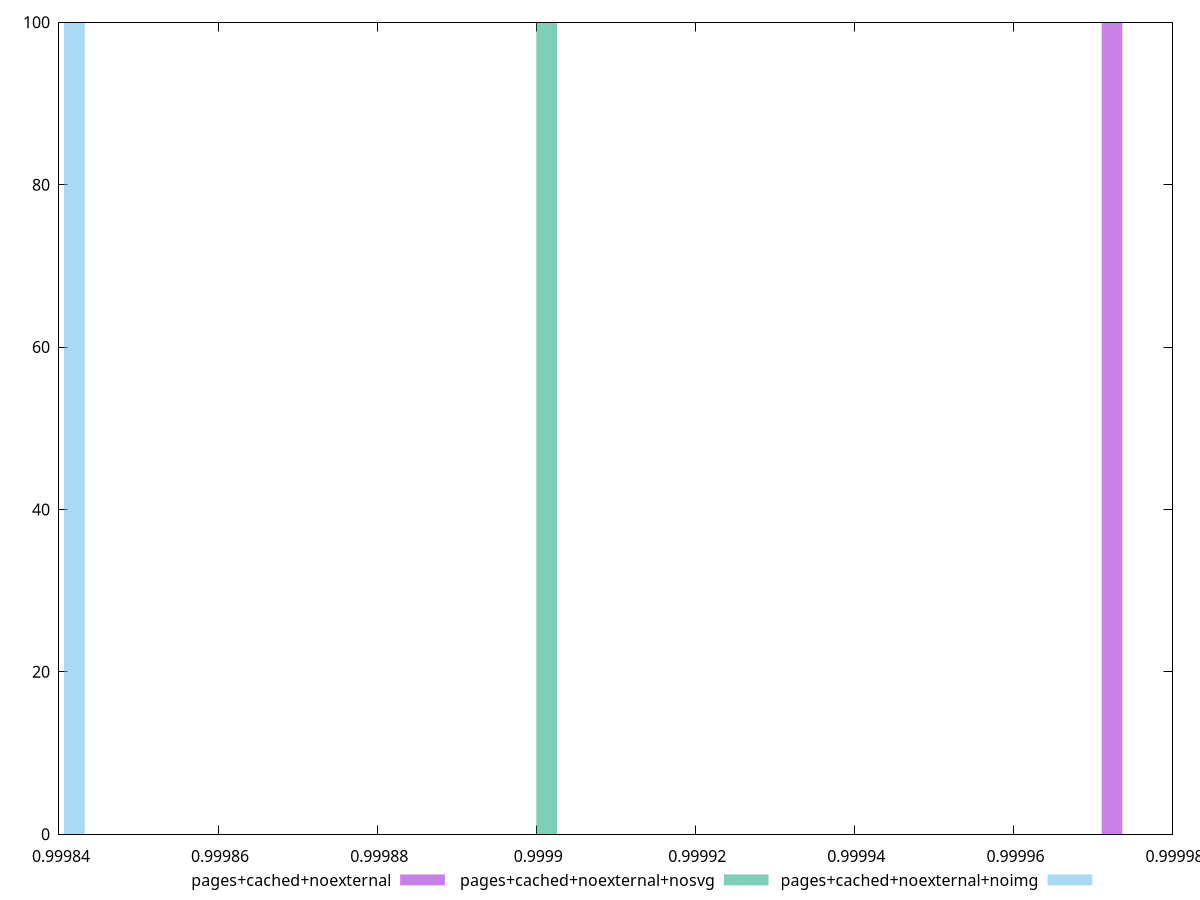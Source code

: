 $_pagesCachedNoexternal <<EOF
0.9999723939892163 100
EOF
$_pagesCachedNoexternalNosvg <<EOF
0.9999013149726909 100
EOF
$_pagesCachedNoexternalNoimg <<EOF
0.9998419324465514 100
EOF
set key outside below
set terminal pngcairo
set output "report_00004_2020-11-02T20-21-41.718Z/uses-long-cache-ttl/uses-long-cache-ttl_pages+cached+noexternal_pages+cached+noexternal+nosvg_pages+cached+noexternal+noimg+hist.png"
set boxwidth 0.0000026092308532987828
set style fill transparent solid 0.5 noborder
set yrange [0:100]
plot $_pagesCachedNoexternal title "pages+cached+noexternal" with boxes ,$_pagesCachedNoexternalNosvg title "pages+cached+noexternal+nosvg" with boxes ,$_pagesCachedNoexternalNoimg title "pages+cached+noexternal+noimg" with boxes ,